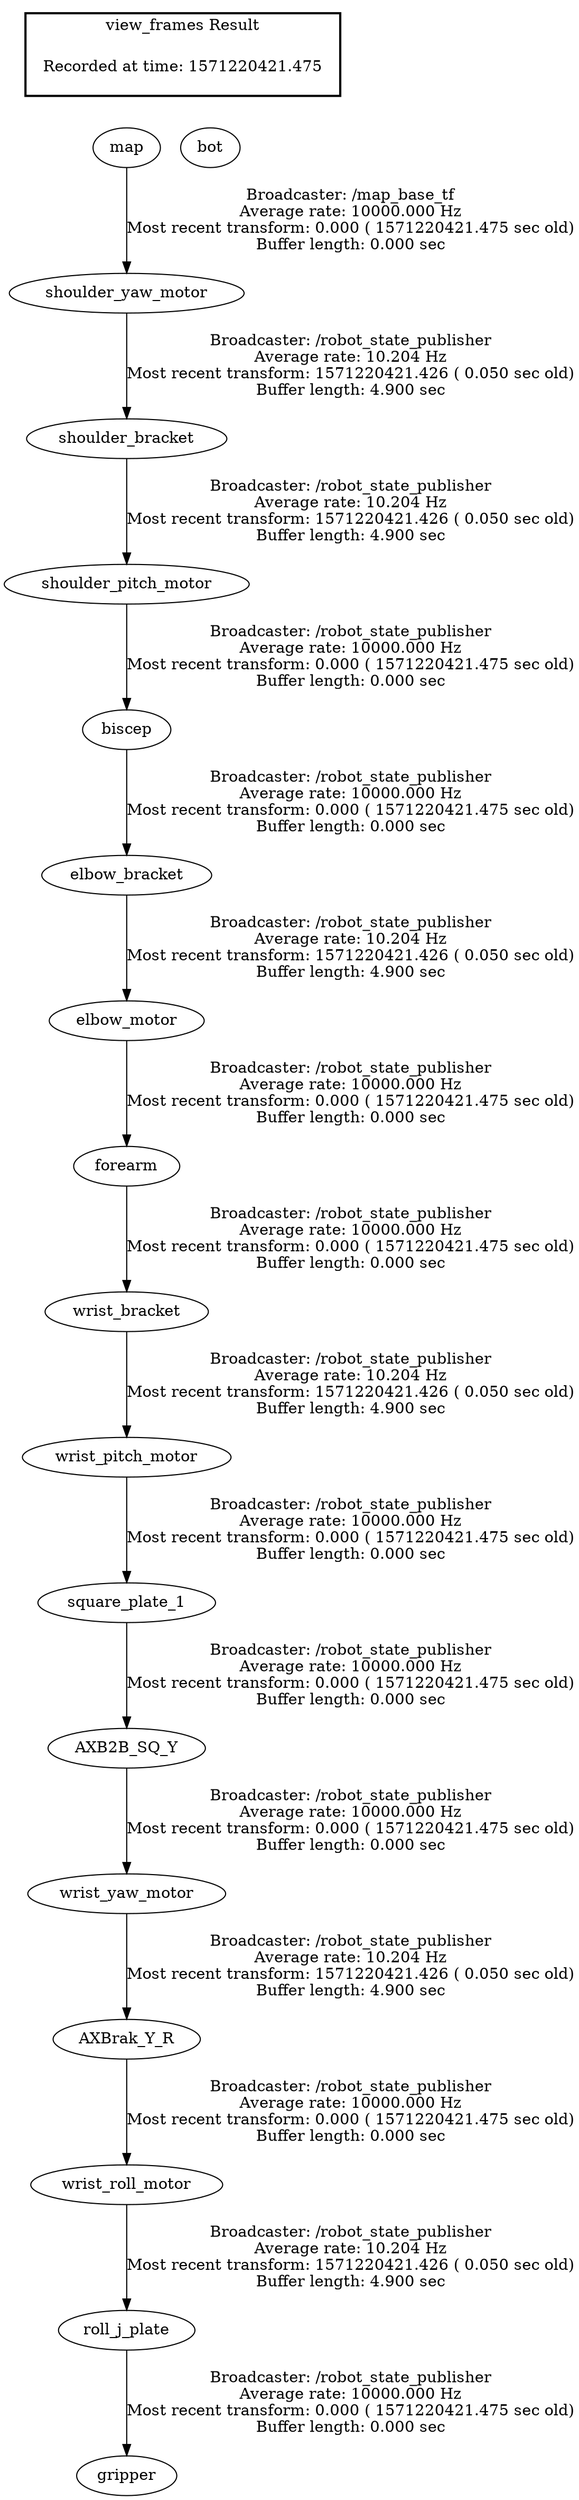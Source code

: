 digraph G {
"AXB2B_SQ_Y" -> "wrist_yaw_motor"[label="Broadcaster: /robot_state_publisher\nAverage rate: 10000.000 Hz\nMost recent transform: 0.000 ( 1571220421.475 sec old)\nBuffer length: 0.000 sec\n"];
"square_plate_1" -> "AXB2B_SQ_Y"[label="Broadcaster: /robot_state_publisher\nAverage rate: 10000.000 Hz\nMost recent transform: 0.000 ( 1571220421.475 sec old)\nBuffer length: 0.000 sec\n"];
"AXBrak_Y_R" -> "wrist_roll_motor"[label="Broadcaster: /robot_state_publisher\nAverage rate: 10000.000 Hz\nMost recent transform: 0.000 ( 1571220421.475 sec old)\nBuffer length: 0.000 sec\n"];
"wrist_yaw_motor" -> "AXBrak_Y_R"[label="Broadcaster: /robot_state_publisher\nAverage rate: 10.204 Hz\nMost recent transform: 1571220421.426 ( 0.050 sec old)\nBuffer length: 4.900 sec\n"];
"wrist_pitch_motor" -> "square_plate_1"[label="Broadcaster: /robot_state_publisher\nAverage rate: 10000.000 Hz\nMost recent transform: 0.000 ( 1571220421.475 sec old)\nBuffer length: 0.000 sec\n"];
"wrist_bracket" -> "wrist_pitch_motor"[label="Broadcaster: /robot_state_publisher\nAverage rate: 10.204 Hz\nMost recent transform: 1571220421.426 ( 0.050 sec old)\nBuffer length: 4.900 sec\n"];
"map" -> "shoulder_yaw_motor"[label="Broadcaster: /map_base_tf\nAverage rate: 10000.000 Hz\nMost recent transform: 0.000 ( 1571220421.475 sec old)\nBuffer length: 0.000 sec\n"];
"elbow_motor" -> "forearm"[label="Broadcaster: /robot_state_publisher\nAverage rate: 10000.000 Hz\nMost recent transform: 0.000 ( 1571220421.475 sec old)\nBuffer length: 0.000 sec\n"];
"elbow_bracket" -> "elbow_motor"[label="Broadcaster: /robot_state_publisher\nAverage rate: 10.204 Hz\nMost recent transform: 1571220421.426 ( 0.050 sec old)\nBuffer length: 4.900 sec\n"];
"biscep" -> "elbow_bracket"[label="Broadcaster: /robot_state_publisher\nAverage rate: 10000.000 Hz\nMost recent transform: 0.000 ( 1571220421.475 sec old)\nBuffer length: 0.000 sec\n"];
"shoulder_pitch_motor" -> "biscep"[label="Broadcaster: /robot_state_publisher\nAverage rate: 10000.000 Hz\nMost recent transform: 0.000 ( 1571220421.475 sec old)\nBuffer length: 0.000 sec\n"];
"forearm" -> "wrist_bracket"[label="Broadcaster: /robot_state_publisher\nAverage rate: 10000.000 Hz\nMost recent transform: 0.000 ( 1571220421.475 sec old)\nBuffer length: 0.000 sec\n"];
"roll_j_plate" -> "gripper"[label="Broadcaster: /robot_state_publisher\nAverage rate: 10000.000 Hz\nMost recent transform: 0.000 ( 1571220421.475 sec old)\nBuffer length: 0.000 sec\n"];
"wrist_roll_motor" -> "roll_j_plate"[label="Broadcaster: /robot_state_publisher\nAverage rate: 10.204 Hz\nMost recent transform: 1571220421.426 ( 0.050 sec old)\nBuffer length: 4.900 sec\n"];
"shoulder_bracket" -> "shoulder_pitch_motor"[label="Broadcaster: /robot_state_publisher\nAverage rate: 10.204 Hz\nMost recent transform: 1571220421.426 ( 0.050 sec old)\nBuffer length: 4.900 sec\n"];
"shoulder_yaw_motor" -> "shoulder_bracket"[label="Broadcaster: /robot_state_publisher\nAverage rate: 10.204 Hz\nMost recent transform: 1571220421.426 ( 0.050 sec old)\nBuffer length: 4.900 sec\n"];
edge [style=invis];
 subgraph cluster_legend { style=bold; color=black; label ="view_frames Result";
"Recorded at time: 1571220421.475"[ shape=plaintext ] ;
 }->"bot";
edge [style=invis];
 subgraph cluster_legend { style=bold; color=black; label ="view_frames Result";
"Recorded at time: 1571220421.475"[ shape=plaintext ] ;
 }->"map";
}